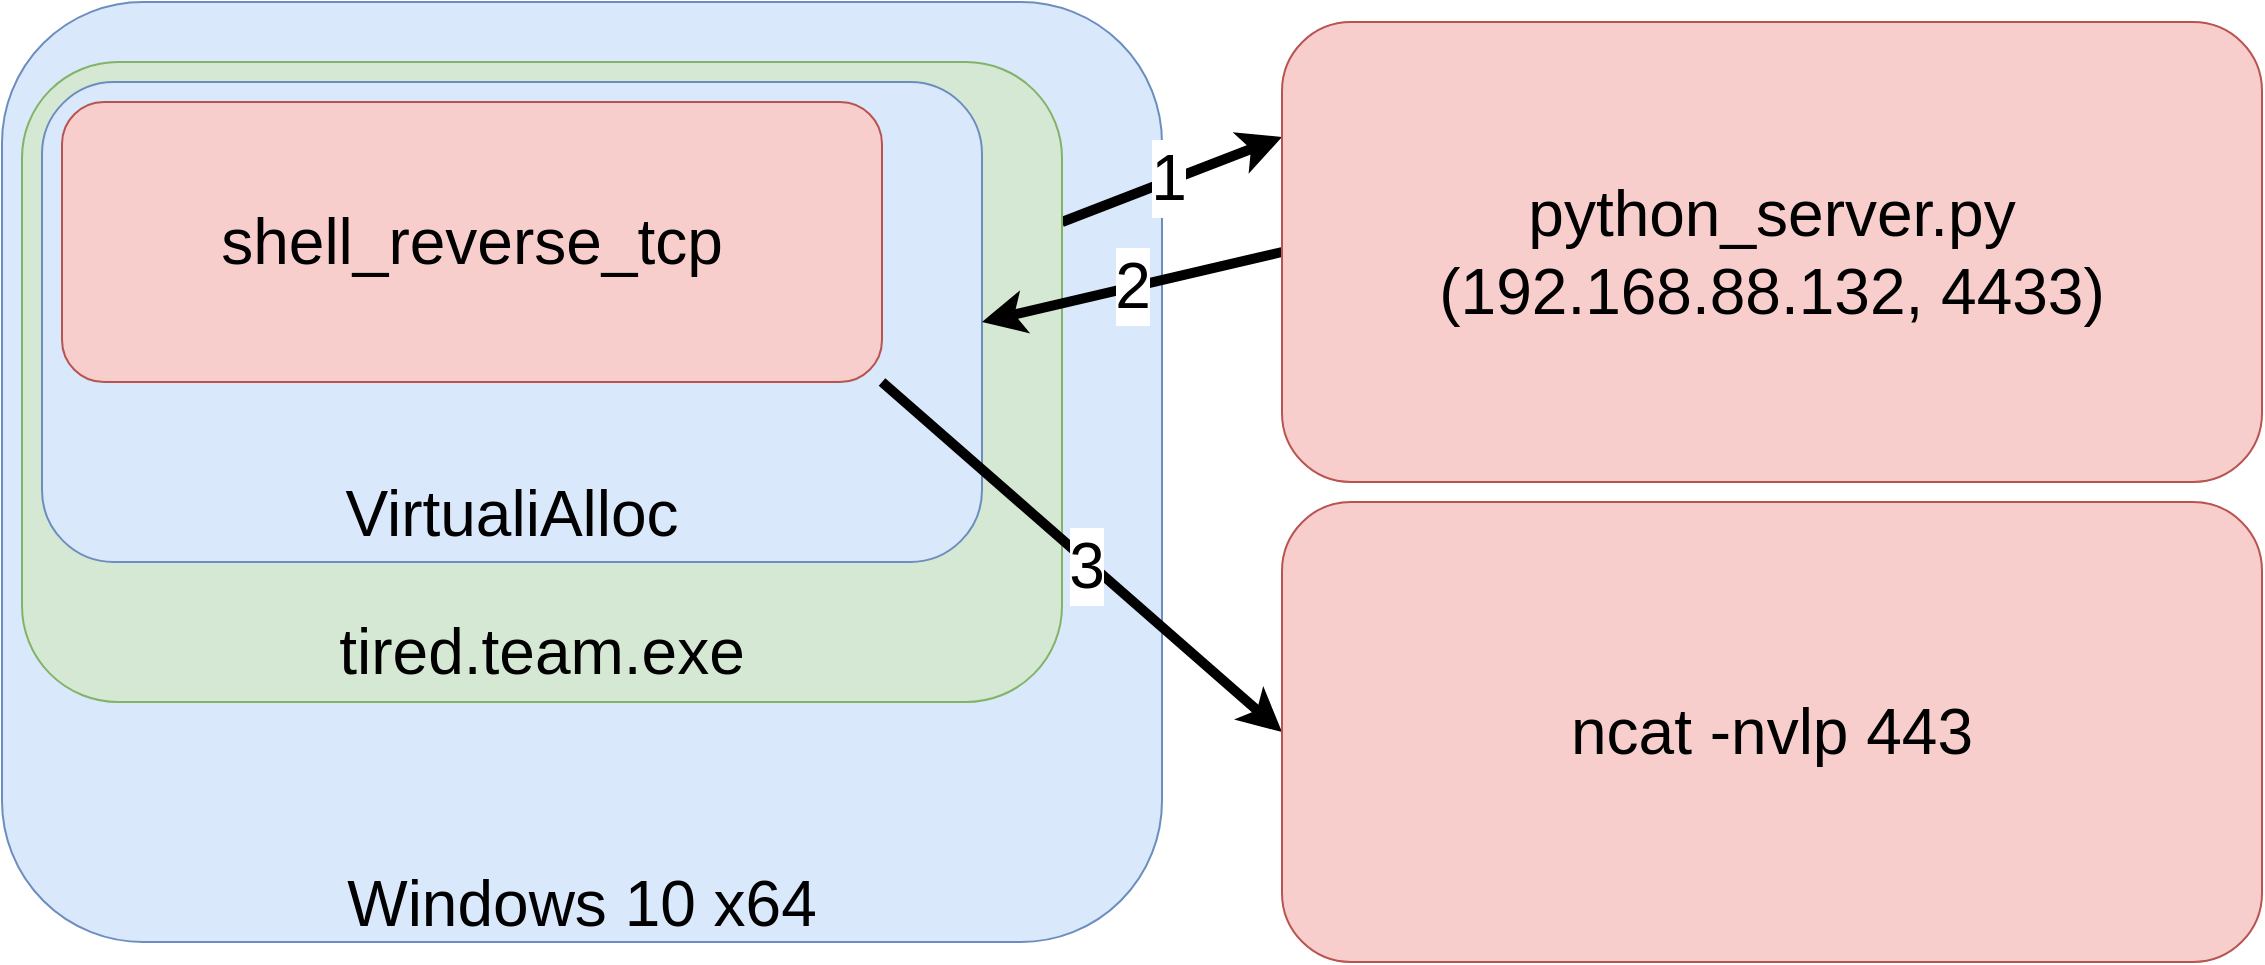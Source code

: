 <mxfile version="13.5.3" type="github">
  <diagram id="0d7cefc2-ccd6-e077-73ed-a8e48b0cddf6" name="Page-1">
    <mxGraphModel dx="1965" dy="1348" grid="1" gridSize="10" guides="1" tooltips="1" connect="1" arrows="1" fold="1" page="1" pageScale="1" pageWidth="1169" pageHeight="827" background="#ffffff" math="0" shadow="0">
      <root>
        <mxCell id="0" />
        <mxCell id="1" parent="0" />
        <mxCell id="8d3R_6_OqAqjU-Xcsxzt-114" value="&lt;font&gt;&lt;br&gt;&lt;br&gt;&lt;br&gt;&lt;br&gt;&lt;br&gt;&lt;br&gt;&lt;br&gt;&lt;br&gt;&lt;br&gt;&lt;br&gt;&lt;br&gt;&lt;br&gt;&lt;br&gt;&lt;br&gt;&lt;br&gt;&lt;br&gt;&lt;br&gt;&lt;br&gt;&lt;br&gt;&lt;br&gt;&lt;br&gt;&lt;br&gt;&lt;br&gt;&lt;br&gt;&lt;br&gt;&lt;br&gt;&lt;br&gt;&lt;br&gt;&lt;br&gt;&lt;br&gt;&lt;font style=&quot;font-size: 32px&quot;&gt;Windows 10 x64&lt;/font&gt;&lt;/font&gt;" style="rounded=1;whiteSpace=wrap;html=1;fillColor=#dae8fc;strokeColor=#6c8ebf;" vertex="1" parent="1">
          <mxGeometry x="20" width="580" height="470" as="geometry" />
        </mxCell>
        <mxCell id="8d3R_6_OqAqjU-Xcsxzt-123" value="1" style="edgeStyle=none;rounded=0;orthogonalLoop=1;jettySize=auto;html=1;exitX=1;exitY=0.25;exitDx=0;exitDy=0;entryX=0;entryY=0.25;entryDx=0;entryDy=0;strokeWidth=5;" edge="1" parent="1" source="8d3R_6_OqAqjU-Xcsxzt-115" target="8d3R_6_OqAqjU-Xcsxzt-119">
          <mxGeometry relative="1" as="geometry" />
        </mxCell>
        <mxCell id="8d3R_6_OqAqjU-Xcsxzt-126" value="&lt;font style=&quot;font-size: 32px&quot;&gt;1&lt;/font&gt;" style="edgeLabel;html=1;align=center;verticalAlign=middle;resizable=0;points=[];" vertex="1" connectable="0" parent="8d3R_6_OqAqjU-Xcsxzt-123">
          <mxGeometry x="-0.029" y="3" relative="1" as="geometry">
            <mxPoint y="1" as="offset" />
          </mxGeometry>
        </mxCell>
        <mxCell id="8d3R_6_OqAqjU-Xcsxzt-115" value="&lt;font style=&quot;font-size: 32px&quot;&gt;&lt;br&gt;&lt;br&gt;&lt;br&gt;&lt;br&gt;&lt;br&gt;&lt;br&gt;&lt;br&gt;tired.team.exe&lt;/font&gt;" style="rounded=1;whiteSpace=wrap;html=1;fillColor=#d5e8d4;strokeColor=#82b366;" vertex="1" parent="1">
          <mxGeometry x="30" y="30" width="520" height="320" as="geometry" />
        </mxCell>
        <mxCell id="8d3R_6_OqAqjU-Xcsxzt-117" value="&lt;font style=&quot;font-size: 32px&quot;&gt;&lt;br&gt;&lt;br&gt;&lt;br&gt;&lt;br&gt;&lt;br&gt;VirtualiAlloc&lt;/font&gt;" style="rounded=1;whiteSpace=wrap;html=1;fillColor=#dae8fc;strokeColor=#6c8ebf;" vertex="1" parent="1">
          <mxGeometry x="40" y="40" width="470" height="240" as="geometry" />
        </mxCell>
        <mxCell id="8d3R_6_OqAqjU-Xcsxzt-125" style="edgeStyle=none;rounded=0;orthogonalLoop=1;jettySize=auto;html=1;exitX=1;exitY=1;exitDx=0;exitDy=0;entryX=0;entryY=0.5;entryDx=0;entryDy=0;strokeWidth=5;" edge="1" parent="1" source="8d3R_6_OqAqjU-Xcsxzt-118" target="8d3R_6_OqAqjU-Xcsxzt-120">
          <mxGeometry relative="1" as="geometry" />
        </mxCell>
        <mxCell id="8d3R_6_OqAqjU-Xcsxzt-127" value="&lt;font style=&quot;font-size: 32px&quot;&gt;3&lt;/font&gt;" style="edgeLabel;html=1;align=center;verticalAlign=middle;resizable=0;points=[];" vertex="1" connectable="0" parent="8d3R_6_OqAqjU-Xcsxzt-125">
          <mxGeometry x="0.036" y="-2" relative="1" as="geometry">
            <mxPoint as="offset" />
          </mxGeometry>
        </mxCell>
        <mxCell id="8d3R_6_OqAqjU-Xcsxzt-118" value="&lt;font style=&quot;font-size: 32px&quot;&gt;shell_reverse_tcp&lt;/font&gt;" style="rounded=1;whiteSpace=wrap;html=1;fillColor=#f8cecc;strokeColor=#b85450;" vertex="1" parent="1">
          <mxGeometry x="50" y="50" width="410" height="140" as="geometry" />
        </mxCell>
        <mxCell id="8d3R_6_OqAqjU-Xcsxzt-124" value="&lt;font style=&quot;font-size: 32px&quot;&gt;2&lt;/font&gt;" style="edgeStyle=none;rounded=0;orthogonalLoop=1;jettySize=auto;html=1;exitX=0;exitY=0.5;exitDx=0;exitDy=0;entryX=1;entryY=0.5;entryDx=0;entryDy=0;strokeWidth=5;" edge="1" parent="1" source="8d3R_6_OqAqjU-Xcsxzt-119" target="8d3R_6_OqAqjU-Xcsxzt-117">
          <mxGeometry relative="1" as="geometry" />
        </mxCell>
        <mxCell id="8d3R_6_OqAqjU-Xcsxzt-119" value="&lt;font style=&quot;font-size: 32px&quot;&gt;python_server.py&lt;br&gt;(192.168.88.132, 4433)&lt;br&gt;&lt;/font&gt;" style="rounded=1;whiteSpace=wrap;html=1;fillColor=#f8cecc;strokeColor=#b85450;" vertex="1" parent="1">
          <mxGeometry x="660" y="10" width="490" height="230" as="geometry" />
        </mxCell>
        <mxCell id="8d3R_6_OqAqjU-Xcsxzt-120" value="&lt;font style=&quot;font-size: 32px&quot;&gt;ncat -nvlp 443&lt;/font&gt;" style="rounded=1;whiteSpace=wrap;html=1;fillColor=#f8cecc;strokeColor=#b85450;" vertex="1" parent="1">
          <mxGeometry x="660" y="250" width="490" height="230" as="geometry" />
        </mxCell>
      </root>
    </mxGraphModel>
  </diagram>
</mxfile>
